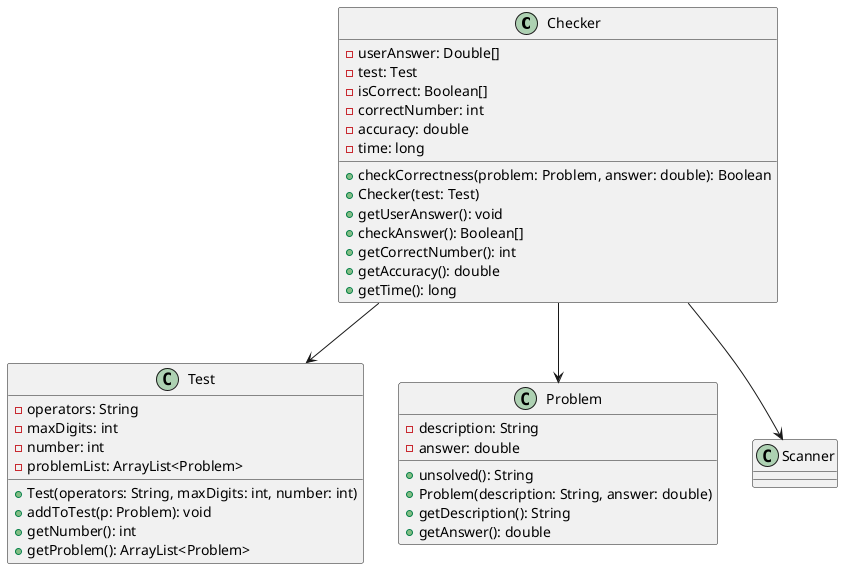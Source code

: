 @startuml

class Checker {
    -userAnswer: Double[]
    -test: Test
    -isCorrect: Boolean[]
    -correctNumber: int
    -accuracy: double
    -time: long
    +checkCorrectness(problem: Problem, answer: double): Boolean
    +Checker(test: Test)
    +getUserAnswer(): void
    +checkAnswer(): Boolean[]
    +getCorrectNumber(): int
    +getAccuracy(): double
    +getTime(): long
}

class Test {
    -operators: String
    -maxDigits: int
    -number: int
    -problemList: ArrayList<Problem>
    +Test(operators: String, maxDigits: int, number: int)
    +addToTest(p: Problem): void
    +getNumber(): int
    +getProblem(): ArrayList<Problem>
}

class Problem {
    -description: String
    -answer: double
    +unsolved(): String
    +Problem(description: String, answer: double)
    +getDescription(): String
    +getAnswer(): double
}

Checker --> Test
Checker --> Problem
Checker --> Scanner

@enduml
